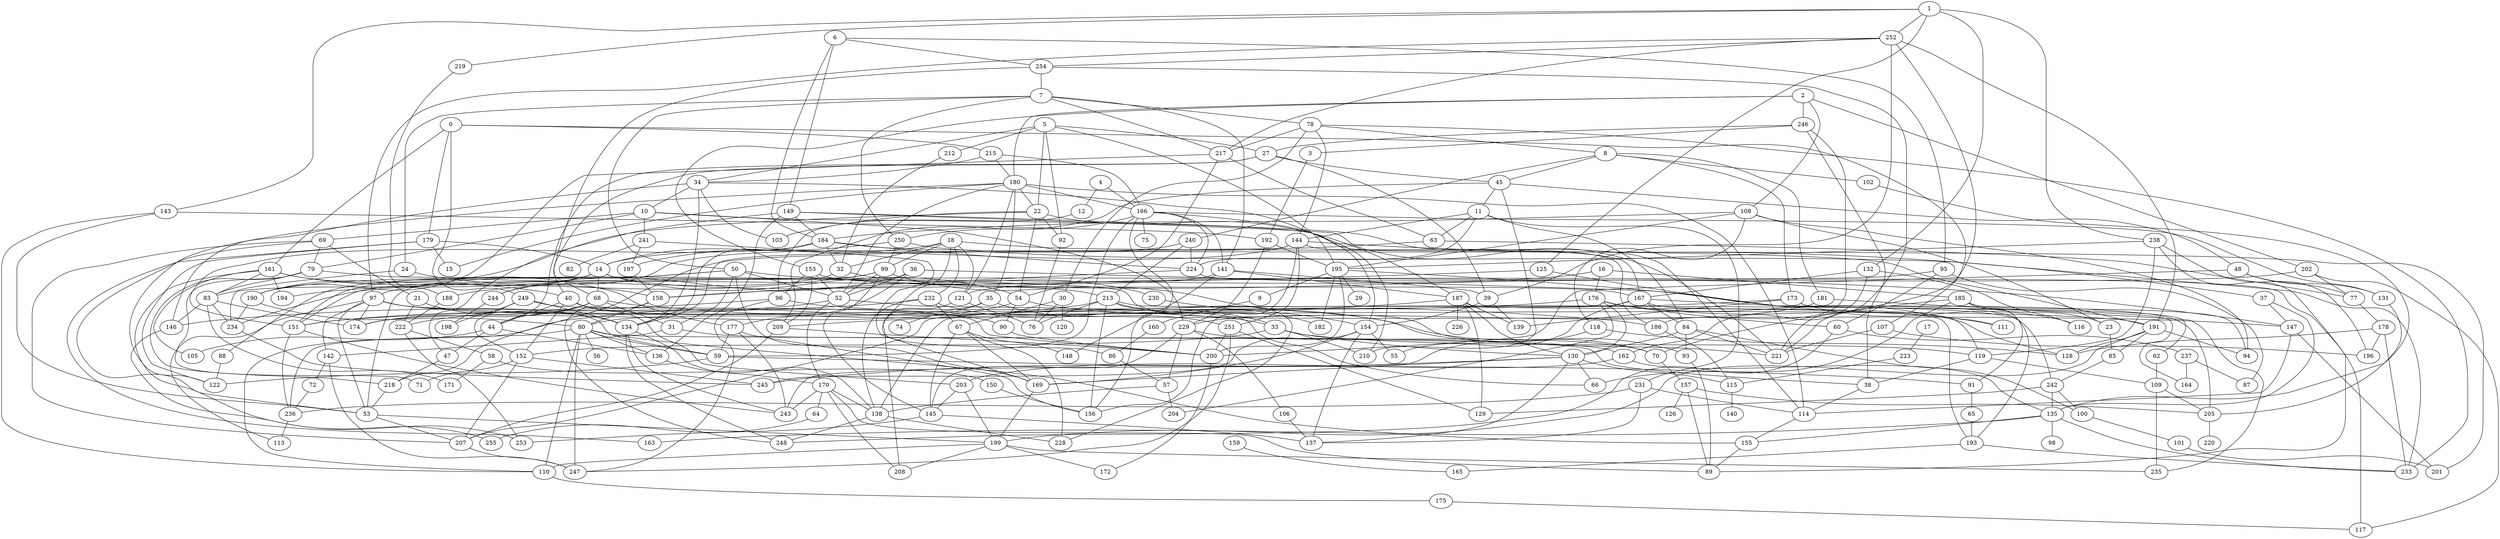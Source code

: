 strict graph  {
0;
107;
161;
179;
215;
249;
1;
125;
132;
143;
219;
238;
252;
2;
108;
153;
180;
202;
246;
3;
192;
4;
12;
166;
5;
22;
27;
34;
92;
195;
212;
6;
95;
149;
184;
254;
7;
24;
50;
78;
141;
217;
250;
8;
45;
102;
173;
181;
240;
9;
160;
10;
69;
79;
167;
229;
241;
11;
63;
84;
144;
224;
231;
96;
14;
54;
68;
83;
97;
213;
15;
16;
176;
185;
188;
17;
223;
18;
32;
86;
99;
121;
191;
197;
232;
21;
134;
222;
103;
187;
190;
23;
85;
158;
234;
39;
40;
44;
29;
30;
67;
76;
120;
31;
142;
162;
88;
230;
33;
119;
130;
152;
210;
146;
154;
35;
74;
80;
251;
36;
52;
177;
242;
244;
37;
135;
147;
38;
114;
139;
90;
203;
47;
105;
136;
48;
209;
218;
77;
131;
200;
151;
169;
66;
170;
53;
199;
207;
93;
174;
55;
56;
57;
138;
204;
58;
150;
171;
59;
91;
122;
60;
237;
248;
62;
109;
64;
255;
65;
193;
145;
148;
228;
186;
70;
157;
71;
72;
236;
75;
178;
233;
221;
110;
155;
247;
82;
100;
87;
89;
94;
113;
98;
194;
101;
201;
106;
137;
196;
118;
205;
235;
175;
111;
115;
140;
116;
117;
128;
243;
208;
126;
129;
245;
163;
156;
253;
159;
165;
164;
172;
182;
226;
198;
220;
0 -- 107  [weight="2.0"];
0 -- 161  [weight="2.0"];
0 -- 179  [weight="2.0"];
0 -- 215  [weight="2.0"];
0 -- 249  [weight="2.0"];
107 -- 196  [weight="2.0"];
107 -- 221  [weight="2.0"];
161 -- 40  [weight="2.0"];
161 -- 83  [weight="2.0"];
161 -- 105  [weight="2.0"];
161 -- 177  [weight="2.0"];
161 -- 194  [weight="2.0"];
161 -- 253  [weight="2.0"];
179 -- 14  [weight="2.0"];
179 -- 15  [weight="2.0"];
179 -- 122  [weight="2.0"];
179 -- 163  [weight="2.0"];
215 -- 34  [weight="2.0"];
215 -- 166  [weight="2.0"];
215 -- 180  [weight="2.0"];
249 -- 134  [weight="2.0"];
249 -- 152  [weight="2.0"];
249 -- 198  [weight="2.0"];
249 -- 200  [weight="2.0"];
1 -- 125  [weight="2.0"];
1 -- 132  [weight="2.0"];
1 -- 143  [weight="2.0"];
1 -- 219  [weight="2.0"];
1 -- 238  [weight="2.0"];
1 -- 252  [weight="2.0"];
125 -- 111  [weight="2.0"];
125 -- 158  [weight="2.0"];
132 -- 116  [weight="2.0"];
132 -- 162  [weight="2.0"];
132 -- 167  [weight="2.0"];
143 -- 53  [weight="2.0"];
143 -- 110  [weight="2.0"];
143 -- 192  [weight="2.0"];
219 -- 188  [weight="2.0"];
238 -- 89  [weight="2.0"];
238 -- 119  [weight="2.0"];
238 -- 195  [weight="2.0"];
238 -- 196  [weight="2.0"];
252 -- 39  [weight="2.0"];
252 -- 97  [weight="2.0"];
252 -- 191  [weight="2.0"];
252 -- 217  [weight="2.0"];
252 -- 221  [weight="2.0"];
252 -- 254  [weight="2.0"];
2 -- 108  [weight="2.0"];
2 -- 153  [weight="2.0"];
2 -- 180  [weight="2.0"];
2 -- 202  [weight="2.0"];
2 -- 246  [weight="2.0"];
108 -- 23  [weight="2.0"];
108 -- 94  [weight="2.0"];
108 -- 118  [weight="2.0"];
108 -- 184  [weight="2.0"];
108 -- 195  [weight="2.0"];
153 -- 52  [weight="2.0"];
153 -- 96  [weight="2.0"];
153 -- 167  [weight="2.0"];
153 -- 209  [weight="2.0"];
180 -- 15  [weight="2.0"];
180 -- 22  [weight="2.0"];
180 -- 35  [weight="2.0"];
180 -- 52  [weight="2.0"];
180 -- 114  [weight="2.0"];
180 -- 121  [weight="2.0"];
180 -- 122  [weight="2.0"];
180 -- 166  [weight="2.0"];
202 -- 77  [weight="2.0"];
202 -- 117  [weight="2.0"];
202 -- 234  [weight="2.0"];
246 -- 3  [weight="2.0"];
246 -- 27  [weight="2.0"];
246 -- 38  [weight="2.0"];
246 -- 186  [weight="2.0"];
3 -- 192  [weight="2.0"];
192 -- 195  [weight="2.0"];
192 -- 229  [weight="2.0"];
4 -- 12  [weight="2.0"];
4 -- 166  [weight="2.0"];
12 -- 96  [weight="2.0"];
166 -- 59  [weight="2.0"];
166 -- 75  [weight="2.0"];
166 -- 131  [weight="2.0"];
166 -- 141  [weight="2.0"];
166 -- 156  [weight="2.0"];
166 -- 210  [weight="2.0"];
166 -- 224  [weight="2.0"];
166 -- 250  [weight="2.0"];
5 -- 22  [weight="2.0"];
5 -- 27  [weight="2.0"];
5 -- 34  [weight="2.0"];
5 -- 92  [weight="2.0"];
5 -- 195  [weight="2.0"];
5 -- 212  [weight="2.0"];
22 -- 54  [weight="2.0"];
22 -- 92  [weight="2.0"];
22 -- 103  [weight="2.0"];
22 -- 187  [weight="2.0"];
22 -- 190  [weight="2.0"];
27 -- 39  [weight="2.0"];
27 -- 40  [weight="2.0"];
27 -- 44  [weight="2.0"];
27 -- 45  [weight="2.0"];
34 -- 10  [weight="2.0"];
34 -- 103  [weight="2.0"];
34 -- 134  [weight="2.0"];
34 -- 146  [weight="2.0"];
34 -- 154  [weight="2.0"];
92 -- 76  [weight="2.0"];
195 -- 9  [weight="2.0"];
195 -- 29  [weight="2.0"];
195 -- 182  [weight="2.0"];
195 -- 193  [weight="2.0"];
195 -- 200  [weight="2.0"];
212 -- 32  [weight="2.0"];
6 -- 95  [weight="2.0"];
6 -- 149  [weight="2.0"];
6 -- 184  [weight="2.0"];
6 -- 254  [weight="2.0"];
95 -- 60  [weight="2.0"];
95 -- 87  [weight="2.0"];
95 -- 121  [weight="2.0"];
149 -- 47  [weight="2.0"];
149 -- 114  [weight="2.0"];
149 -- 136  [weight="2.0"];
149 -- 184  [weight="2.0"];
149 -- 221  [weight="2.0"];
184 -- 32  [weight="2.0"];
184 -- 134  [weight="2.0"];
184 -- 151  [weight="2.0"];
184 -- 201  [weight="2.0"];
184 -- 224  [weight="2.0"];
254 -- 7  [weight="2.0"];
254 -- 68  [weight="2.0"];
254 -- 221  [weight="2.0"];
7 -- 24  [weight="2.0"];
7 -- 50  [weight="2.0"];
7 -- 78  [weight="2.0"];
7 -- 141  [weight="2.0"];
7 -- 217  [weight="2.0"];
7 -- 250  [weight="2.0"];
24 -- 158  [weight="2.0"];
24 -- 234  [weight="2.0"];
50 -- 31  [weight="2.0"];
50 -- 52  [weight="2.0"];
50 -- 147  [weight="2.0"];
50 -- 151  [weight="2.0"];
50 -- 169  [weight="2.0"];
50 -- 190  [weight="2.0"];
78 -- 8  [weight="2.0"];
78 -- 30  [weight="2.0"];
78 -- 144  [weight="2.0"];
78 -- 217  [weight="2.0"];
78 -- 233  [weight="2.0"];
141 -- 39  [weight="2.0"];
141 -- 148  [weight="2.0"];
141 -- 151  [weight="2.0"];
141 -- 187  [weight="2.0"];
217 -- 54  [weight="2.0"];
217 -- 63  [weight="2.0"];
217 -- 190  [weight="2.0"];
250 -- 14  [weight="2.0"];
250 -- 99  [weight="2.0"];
250 -- 233  [weight="2.0"];
8 -- 45  [weight="2.0"];
8 -- 102  [weight="2.0"];
8 -- 173  [weight="2.0"];
8 -- 181  [weight="2.0"];
8 -- 240  [weight="2.0"];
45 -- 11  [weight="2.0"];
45 -- 48  [weight="2.0"];
45 -- 209  [weight="2.0"];
45 -- 210  [weight="2.0"];
102 -- 135  [weight="2.0"];
173 -- 62  [weight="2.0"];
173 -- 116  [weight="2.0"];
173 -- 138  [weight="2.0"];
173 -- 139  [weight="2.0"];
181 -- 229  [weight="2.0"];
181 -- 235  [weight="2.0"];
240 -- 213  [weight="2.0"];
240 -- 224  [weight="2.0"];
240 -- 244  [weight="2.0"];
9 -- 160  [weight="2.0"];
160 -- 86  [weight="2.0"];
10 -- 69  [weight="2.0"];
10 -- 79  [weight="2.0"];
10 -- 167  [weight="2.0"];
10 -- 229  [weight="2.0"];
10 -- 241  [weight="2.0"];
69 -- 21  [weight="2.0"];
69 -- 53  [weight="2.0"];
69 -- 79  [weight="2.0"];
69 -- 207  [weight="2.0"];
79 -- 71  [weight="2.0"];
79 -- 83  [weight="2.0"];
79 -- 218  [weight="2.0"];
79 -- 221  [weight="2.0"];
167 -- 55  [weight="2.0"];
167 -- 84  [weight="2.0"];
167 -- 119  [weight="2.0"];
167 -- 205  [weight="2.0"];
167 -- 207  [weight="2.0"];
229 -- 57  [weight="2.0"];
229 -- 70  [weight="2.0"];
229 -- 106  [weight="2.0"];
229 -- 145  [weight="2.0"];
241 -- 82  [weight="2.0"];
241 -- 169  [weight="2.0"];
241 -- 197  [weight="2.0"];
11 -- 63  [weight="2.0"];
11 -- 84  [weight="2.0"];
11 -- 144  [weight="2.0"];
11 -- 224  [weight="2.0"];
11 -- 231  [weight="2.0"];
63 -- 77  [weight="2.0"];
63 -- 218  [weight="2.0"];
84 -- 93  [weight="2.0"];
84 -- 100  [weight="2.0"];
84 -- 130  [weight="2.0"];
84 -- 221  [weight="2.0"];
144 -- 14  [weight="2.0"];
144 -- 37  [weight="2.0"];
144 -- 134  [weight="2.0"];
144 -- 156  [weight="2.0"];
144 -- 186  [weight="2.0"];
144 -- 251  [weight="2.0"];
224 -- 117  [weight="2.0"];
224 -- 158  [weight="2.0"];
231 -- 114  [weight="2.0"];
231 -- 137  [weight="2.0"];
231 -- 236  [weight="2.0"];
96 -- 147  [weight="2.0"];
96 -- 222  [weight="2.0"];
96 -- 247  [weight="2.0"];
14 -- 54  [weight="2.0"];
14 -- 68  [weight="2.0"];
14 -- 83  [weight="2.0"];
14 -- 97  [weight="2.0"];
14 -- 213  [weight="2.0"];
54 -- 90  [weight="2.0"];
54 -- 93  [weight="2.0"];
54 -- 174  [weight="2.0"];
68 -- 31  [weight="2.0"];
68 -- 44  [weight="2.0"];
68 -- 174  [weight="2.0"];
68 -- 186  [weight="2.0"];
83 -- 146  [weight="2.0"];
83 -- 171  [weight="2.0"];
83 -- 174  [weight="2.0"];
83 -- 234  [weight="2.0"];
97 -- 33  [weight="2.0"];
97 -- 53  [weight="2.0"];
97 -- 59  [weight="2.0"];
97 -- 113  [weight="2.0"];
97 -- 142  [weight="2.0"];
97 -- 174  [weight="2.0"];
97 -- 191  [weight="2.0"];
213 -- 76  [weight="2.0"];
213 -- 110  [weight="2.0"];
213 -- 156  [weight="2.0"];
213 -- 164  [weight="2.0"];
213 -- 182  [weight="2.0"];
213 -- 228  [weight="2.0"];
16 -- 176  [weight="2.0"];
16 -- 185  [weight="2.0"];
16 -- 188  [weight="2.0"];
176 -- 60  [weight="2.0"];
176 -- 111  [weight="2.0"];
176 -- 128  [weight="2.0"];
176 -- 130  [weight="2.0"];
176 -- 151  [weight="2.0"];
176 -- 204  [weight="2.0"];
185 -- 23  [weight="2.0"];
185 -- 66  [weight="2.0"];
185 -- 70  [weight="2.0"];
185 -- 91  [weight="2.0"];
185 -- 94  [weight="2.0"];
188 -- 222  [weight="2.0"];
17 -- 223  [weight="2.0"];
223 -- 115  [weight="2.0"];
18 -- 32  [weight="2.0"];
18 -- 86  [weight="2.0"];
18 -- 99  [weight="2.0"];
18 -- 121  [weight="2.0"];
18 -- 191  [weight="2.0"];
18 -- 197  [weight="2.0"];
18 -- 232  [weight="2.0"];
32 -- 88  [weight="2.0"];
32 -- 230  [weight="2.0"];
86 -- 57  [weight="2.0"];
99 -- 52  [weight="2.0"];
99 -- 53  [weight="2.0"];
99 -- 70  [weight="2.0"];
99 -- 145  [weight="2.0"];
99 -- 194  [weight="2.0"];
121 -- 76  [weight="2.0"];
121 -- 208  [weight="2.0"];
191 -- 85  [weight="2.0"];
191 -- 94  [weight="2.0"];
191 -- 128  [weight="2.0"];
191 -- 199  [weight="2.0"];
197 -- 158  [weight="2.0"];
232 -- 33  [weight="2.0"];
232 -- 67  [weight="2.0"];
232 -- 138  [weight="2.0"];
232 -- 146  [weight="2.0"];
21 -- 134  [weight="2.0"];
21 -- 222  [weight="2.0"];
134 -- 138  [weight="2.0"];
134 -- 243  [weight="2.0"];
134 -- 248  [weight="2.0"];
222 -- 58  [weight="2.0"];
222 -- 253  [weight="2.0"];
187 -- 129  [weight="2.0"];
187 -- 130  [weight="2.0"];
187 -- 139  [weight="2.0"];
187 -- 193  [weight="2.0"];
187 -- 209  [weight="2.0"];
187 -- 226  [weight="2.0"];
190 -- 80  [weight="2.0"];
190 -- 234  [weight="2.0"];
23 -- 85  [weight="2.0"];
85 -- 242  [weight="2.0"];
158 -- 80  [weight="2.0"];
158 -- 248  [weight="2.0"];
234 -- 245  [weight="2.0"];
39 -- 139  [weight="2.0"];
39 -- 154  [weight="2.0"];
40 -- 44  [weight="2.0"];
40 -- 90  [weight="2.0"];
40 -- 152  [weight="2.0"];
40 -- 203  [weight="2.0"];
44 -- 47  [weight="2.0"];
44 -- 105  [weight="2.0"];
44 -- 136  [weight="2.0"];
30 -- 67  [weight="2.0"];
30 -- 76  [weight="2.0"];
30 -- 120  [weight="2.0"];
67 -- 145  [weight="2.0"];
67 -- 148  [weight="2.0"];
67 -- 169  [weight="2.0"];
67 -- 228  [weight="2.0"];
31 -- 142  [weight="2.0"];
31 -- 162  [weight="2.0"];
142 -- 72  [weight="2.0"];
142 -- 247  [weight="2.0"];
162 -- 135  [weight="2.0"];
162 -- 203  [weight="2.0"];
88 -- 122  [weight="2.0"];
230 -- 154  [weight="2.0"];
33 -- 119  [weight="2.0"];
33 -- 130  [weight="2.0"];
33 -- 152  [weight="2.0"];
33 -- 210  [weight="2.0"];
119 -- 38  [weight="2.0"];
119 -- 109  [weight="2.0"];
130 -- 66  [weight="2.0"];
130 -- 115  [weight="2.0"];
130 -- 137  [weight="2.0"];
130 -- 169  [weight="2.0"];
130 -- 245  [weight="2.0"];
152 -- 71  [weight="2.0"];
152 -- 207  [weight="2.0"];
152 -- 245  [weight="2.0"];
146 -- 255  [weight="2.0"];
154 -- 55  [weight="2.0"];
154 -- 137  [weight="2.0"];
154 -- 169  [weight="2.0"];
154 -- 245  [weight="2.0"];
35 -- 74  [weight="2.0"];
35 -- 80  [weight="2.0"];
35 -- 251  [weight="2.0"];
80 -- 38  [weight="2.0"];
80 -- 56  [weight="2.0"];
80 -- 59  [weight="2.0"];
80 -- 110  [weight="2.0"];
80 -- 136  [weight="2.0"];
80 -- 155  [weight="2.0"];
80 -- 236  [weight="2.0"];
80 -- 247  [weight="2.0"];
251 -- 129  [weight="2.0"];
251 -- 200  [weight="2.0"];
251 -- 247  [weight="2.0"];
36 -- 52  [weight="2.0"];
36 -- 177  [weight="2.0"];
36 -- 242  [weight="2.0"];
36 -- 244  [weight="2.0"];
52 -- 66  [weight="2.0"];
52 -- 151  [weight="2.0"];
52 -- 170  [weight="2.0"];
177 -- 59  [weight="2.0"];
177 -- 156  [weight="2.0"];
177 -- 243  [weight="2.0"];
242 -- 100  [weight="2.0"];
242 -- 129  [weight="2.0"];
242 -- 135  [weight="2.0"];
244 -- 198  [weight="2.0"];
37 -- 135  [weight="2.0"];
37 -- 147  [weight="2.0"];
135 -- 98  [weight="2.0"];
135 -- 155  [weight="2.0"];
135 -- 163  [weight="2.0"];
135 -- 233  [weight="2.0"];
147 -- 114  [weight="2.0"];
147 -- 201  [weight="2.0"];
38 -- 114  [weight="2.0"];
114 -- 155  [weight="2.0"];
90 -- 200  [weight="2.0"];
203 -- 145  [weight="2.0"];
203 -- 199  [weight="2.0"];
47 -- 218  [weight="2.0"];
136 -- 170  [weight="2.0"];
48 -- 77  [weight="2.0"];
48 -- 131  [weight="2.0"];
48 -- 200  [weight="2.0"];
209 -- 200  [weight="2.0"];
209 -- 207  [weight="2.0"];
218 -- 53  [weight="2.0"];
77 -- 178  [weight="2.0"];
131 -- 205  [weight="2.0"];
200 -- 172  [weight="2.0"];
151 -- 236  [weight="2.0"];
151 -- 243  [weight="2.0"];
169 -- 199  [weight="2.0"];
170 -- 64  [weight="2.0"];
170 -- 89  [weight="2.0"];
170 -- 138  [weight="2.0"];
170 -- 208  [weight="2.0"];
170 -- 243  [weight="2.0"];
53 -- 199  [weight="2.0"];
53 -- 207  [weight="2.0"];
199 -- 110  [weight="2.0"];
199 -- 172  [weight="2.0"];
199 -- 208  [weight="2.0"];
199 -- 235  [weight="2.0"];
207 -- 247  [weight="2.0"];
93 -- 89  [weight="2.0"];
57 -- 138  [weight="2.0"];
57 -- 204  [weight="2.0"];
138 -- 228  [weight="2.0"];
138 -- 248  [weight="2.0"];
58 -- 150  [weight="2.0"];
58 -- 171  [weight="2.0"];
150 -- 156  [weight="2.0"];
59 -- 91  [weight="2.0"];
59 -- 122  [weight="2.0"];
91 -- 65  [weight="2.0"];
60 -- 237  [weight="2.0"];
60 -- 248  [weight="2.0"];
237 -- 87  [weight="2.0"];
237 -- 164  [weight="2.0"];
62 -- 109  [weight="2.0"];
109 -- 205  [weight="2.0"];
109 -- 235  [weight="2.0"];
64 -- 255  [weight="2.0"];
65 -- 193  [weight="2.0"];
193 -- 165  [weight="2.0"];
193 -- 233  [weight="2.0"];
145 -- 137  [weight="2.0"];
145 -- 253  [weight="2.0"];
186 -- 115  [weight="2.0"];
70 -- 157  [weight="2.0"];
157 -- 89  [weight="2.0"];
157 -- 126  [weight="2.0"];
157 -- 205  [weight="2.0"];
72 -- 236  [weight="2.0"];
236 -- 113  [weight="2.0"];
178 -- 128  [weight="2.0"];
178 -- 196  [weight="2.0"];
178 -- 233  [weight="2.0"];
110 -- 175  [weight="2.0"];
155 -- 89  [weight="2.0"];
100 -- 101  [weight="2.0"];
101 -- 201  [weight="2.0"];
106 -- 137  [weight="2.0"];
118 -- 128  [weight="2.0"];
118 -- 243  [weight="2.0"];
205 -- 220  [weight="2.0"];
175 -- 117  [weight="2.0"];
115 -- 140  [weight="2.0"];
159 -- 165  [weight="2.0"];
}
